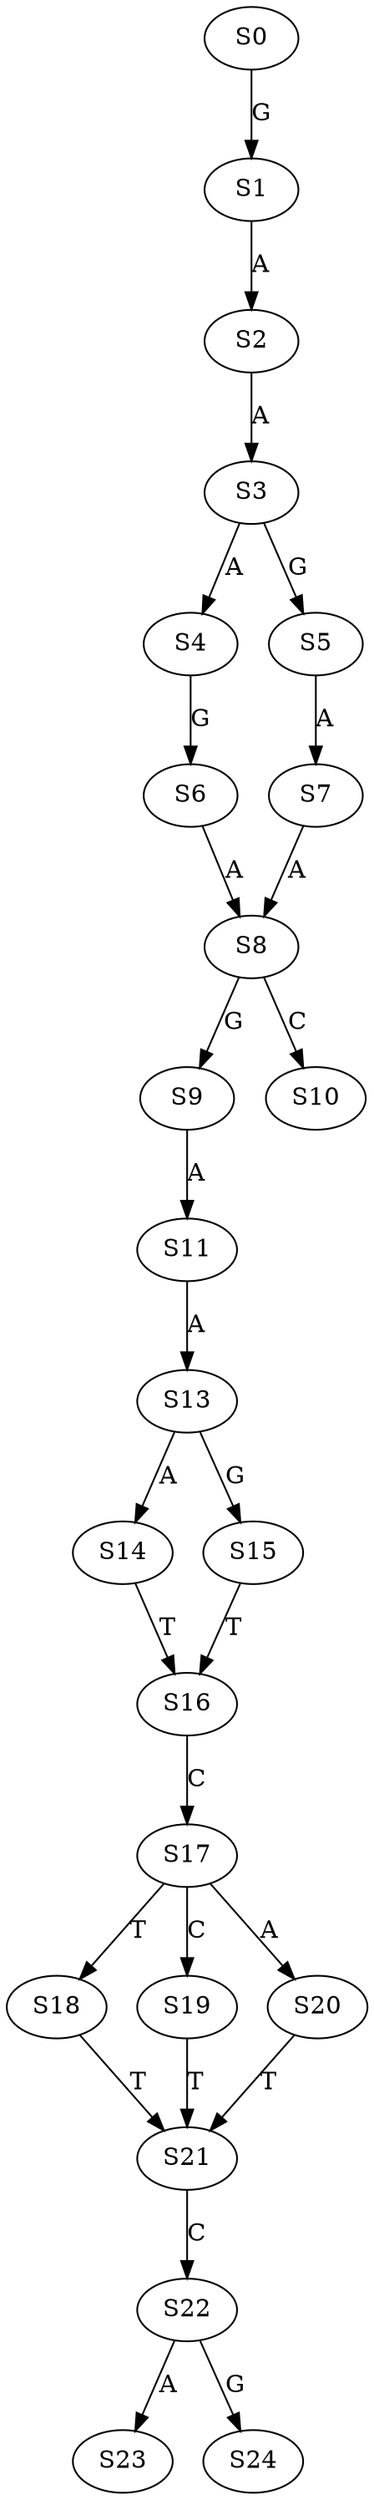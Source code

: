 strict digraph  {
	S0 -> S1 [ label = G ];
	S1 -> S2 [ label = A ];
	S2 -> S3 [ label = A ];
	S3 -> S4 [ label = A ];
	S3 -> S5 [ label = G ];
	S4 -> S6 [ label = G ];
	S5 -> S7 [ label = A ];
	S6 -> S8 [ label = A ];
	S7 -> S8 [ label = A ];
	S8 -> S9 [ label = G ];
	S8 -> S10 [ label = C ];
	S9 -> S11 [ label = A ];
	S11 -> S13 [ label = A ];
	S13 -> S14 [ label = A ];
	S13 -> S15 [ label = G ];
	S14 -> S16 [ label = T ];
	S15 -> S16 [ label = T ];
	S16 -> S17 [ label = C ];
	S17 -> S18 [ label = T ];
	S17 -> S19 [ label = C ];
	S17 -> S20 [ label = A ];
	S18 -> S21 [ label = T ];
	S19 -> S21 [ label = T ];
	S20 -> S21 [ label = T ];
	S21 -> S22 [ label = C ];
	S22 -> S23 [ label = A ];
	S22 -> S24 [ label = G ];
}
